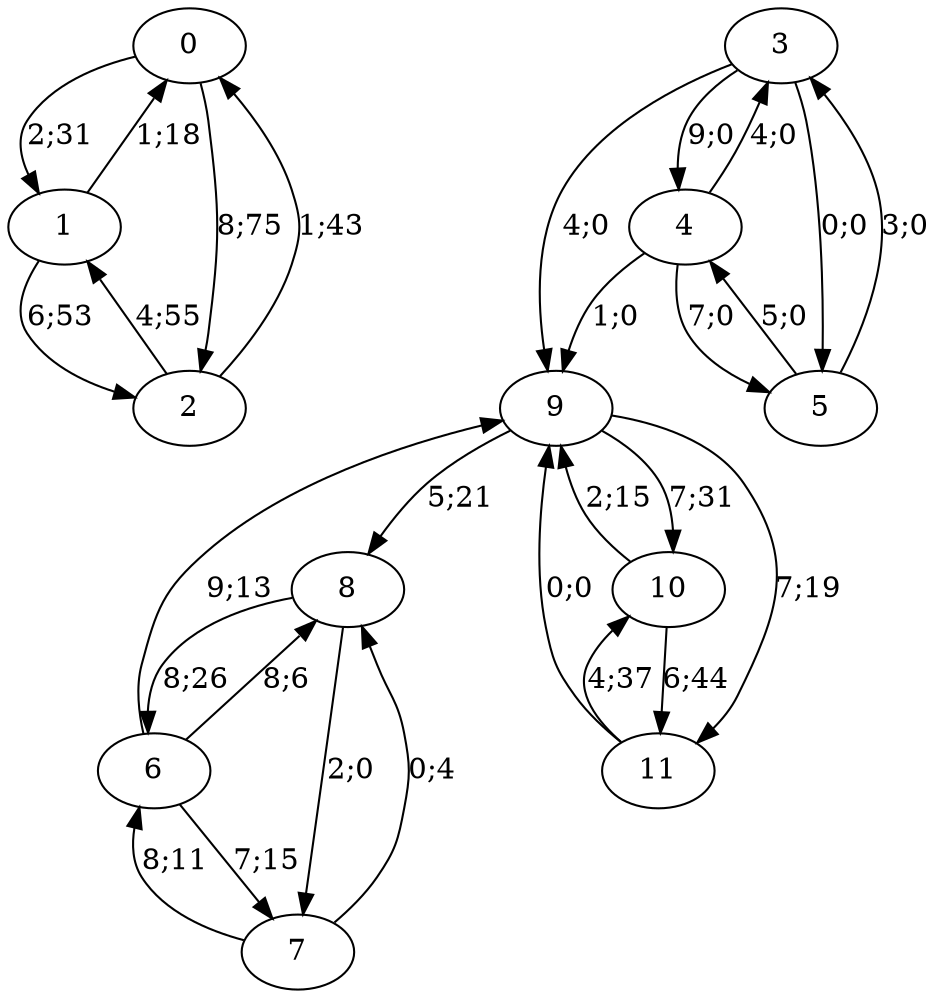 digraph graph695 {


0 -> 1 [color=black,label="2;31"]
0 -> 2 [color=black,label="8;75"]


1 -> 0 [color=black,label="1;18"]
1 -> 2 [color=black,label="6;53"]


2 -> 0 [color=black,label="1;43"]
2 -> 1 [color=black,label="4;55"]






































9 -> 8 [color=black,label="5;21"]
9 -> 10 [color=black,label="7;31"]
9 -> 11 [color=black,label="7;19"]


10 -> 9 [color=black,label="2;15"]
10 -> 11 [color=black,label="6;44"]


11 -> 9 [color=black,label="0;0"]
11 -> 10 [color=black,label="4;37"]














6 -> 9 [color=black,label="9;13"]
6 -> 7 [color=black,label="7;15"]
6 -> 8 [color=black,label="8;6"]


7 -> 6 [color=black,label="8;11"]
7 -> 8 [color=black,label="0;4"]


8 -> 6 [color=black,label="8;26"]
8 -> 7 [color=black,label="2;0"]














3 -> 9 [color=black,label="4;0"]
3 -> 4 [color=black,label="9;0"]
3 -> 5 [color=black,label="0;0"]


4 -> 9 [color=black,label="1;0"]
4 -> 3 [color=black,label="4;0"]
4 -> 5 [color=black,label="7;0"]


5 -> 3 [color=black,label="3;0"]
5 -> 4 [color=black,label="5;0"]













}